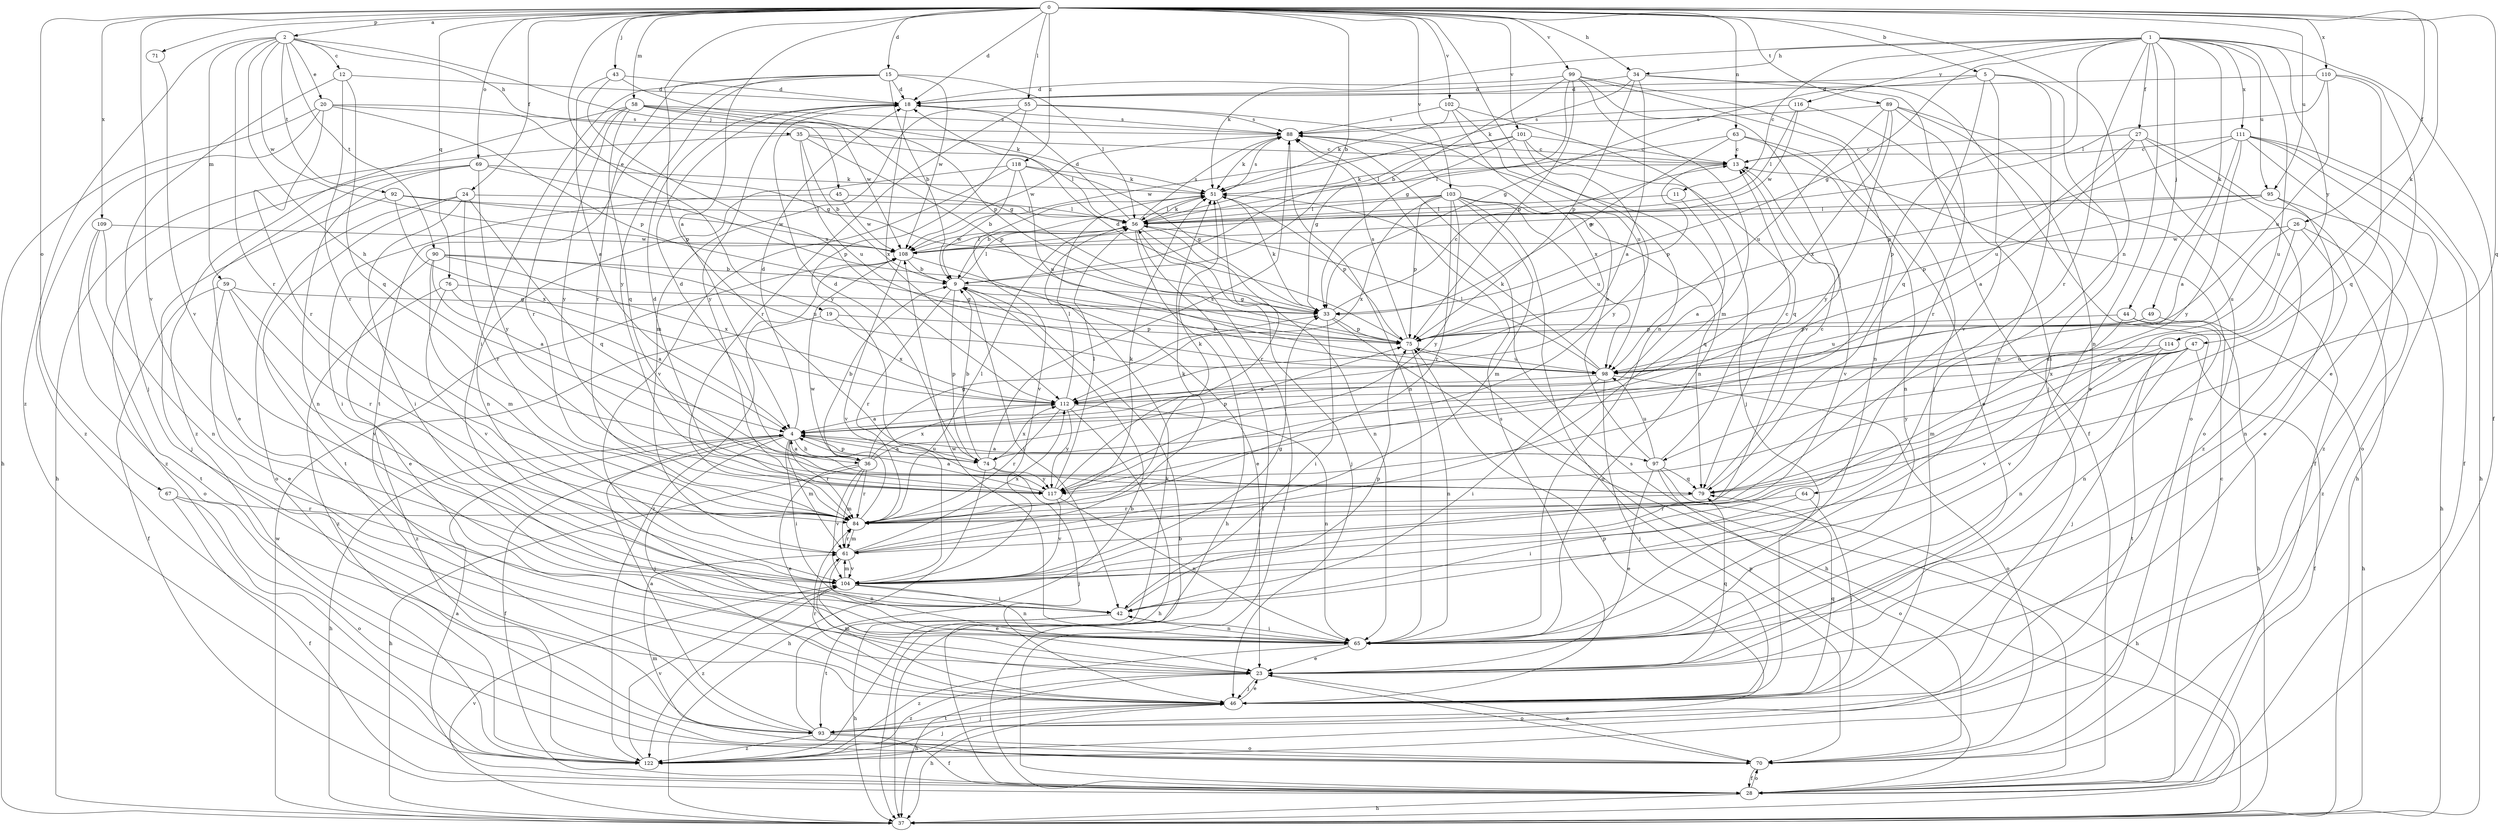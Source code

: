 strict digraph  {
0;
1;
2;
4;
5;
9;
11;
12;
13;
15;
18;
19;
20;
23;
24;
26;
27;
28;
33;
34;
35;
36;
37;
42;
43;
44;
45;
46;
47;
49;
51;
55;
56;
58;
59;
61;
63;
64;
65;
67;
69;
70;
71;
74;
75;
76;
79;
84;
88;
89;
90;
92;
93;
95;
97;
98;
99;
101;
102;
103;
104;
108;
109;
110;
111;
112;
114;
116;
117;
118;
122;
0 -> 2  [label=a];
0 -> 4  [label=a];
0 -> 5  [label=b];
0 -> 9  [label=b];
0 -> 15  [label=d];
0 -> 18  [label=d];
0 -> 19  [label=e];
0 -> 24  [label=f];
0 -> 26  [label=f];
0 -> 34  [label=h];
0 -> 43  [label=j];
0 -> 47  [label=k];
0 -> 55  [label=l];
0 -> 58  [label=m];
0 -> 63  [label=n];
0 -> 64  [label=n];
0 -> 65  [label=n];
0 -> 67  [label=o];
0 -> 69  [label=o];
0 -> 71  [label=p];
0 -> 74  [label=p];
0 -> 76  [label=q];
0 -> 79  [label=q];
0 -> 89  [label=t];
0 -> 95  [label=u];
0 -> 99  [label=v];
0 -> 101  [label=v];
0 -> 102  [label=v];
0 -> 103  [label=v];
0 -> 104  [label=v];
0 -> 109  [label=x];
0 -> 110  [label=x];
0 -> 118  [label=z];
1 -> 11  [label=c];
1 -> 27  [label=f];
1 -> 28  [label=f];
1 -> 33  [label=g];
1 -> 34  [label=h];
1 -> 44  [label=j];
1 -> 49  [label=k];
1 -> 51  [label=k];
1 -> 65  [label=n];
1 -> 74  [label=p];
1 -> 84  [label=r];
1 -> 95  [label=u];
1 -> 97  [label=u];
1 -> 111  [label=x];
1 -> 114  [label=y];
1 -> 116  [label=y];
2 -> 12  [label=c];
2 -> 20  [label=e];
2 -> 35  [label=h];
2 -> 36  [label=h];
2 -> 45  [label=j];
2 -> 59  [label=m];
2 -> 84  [label=r];
2 -> 90  [label=t];
2 -> 92  [label=t];
2 -> 108  [label=w];
2 -> 122  [label=z];
4 -> 18  [label=d];
4 -> 28  [label=f];
4 -> 36  [label=h];
4 -> 37  [label=h];
4 -> 42  [label=i];
4 -> 46  [label=j];
4 -> 61  [label=m];
4 -> 74  [label=p];
4 -> 84  [label=r];
4 -> 97  [label=u];
5 -> 18  [label=d];
5 -> 33  [label=g];
5 -> 46  [label=j];
5 -> 65  [label=n];
5 -> 79  [label=q];
5 -> 104  [label=v];
9 -> 33  [label=g];
9 -> 42  [label=i];
9 -> 56  [label=l];
9 -> 74  [label=p];
9 -> 84  [label=r];
11 -> 4  [label=a];
11 -> 56  [label=l];
12 -> 18  [label=d];
12 -> 46  [label=j];
12 -> 79  [label=q];
12 -> 84  [label=r];
13 -> 51  [label=k];
13 -> 75  [label=p];
13 -> 104  [label=v];
15 -> 9  [label=b];
15 -> 18  [label=d];
15 -> 42  [label=i];
15 -> 56  [label=l];
15 -> 84  [label=r];
15 -> 93  [label=t];
15 -> 108  [label=w];
15 -> 117  [label=y];
18 -> 88  [label=s];
18 -> 112  [label=x];
18 -> 117  [label=y];
19 -> 75  [label=p];
19 -> 112  [label=x];
19 -> 122  [label=z];
20 -> 33  [label=g];
20 -> 37  [label=h];
20 -> 75  [label=p];
20 -> 84  [label=r];
20 -> 88  [label=s];
20 -> 122  [label=z];
23 -> 37  [label=h];
23 -> 46  [label=j];
23 -> 70  [label=o];
23 -> 79  [label=q];
23 -> 122  [label=z];
24 -> 42  [label=i];
24 -> 56  [label=l];
24 -> 70  [label=o];
24 -> 79  [label=q];
24 -> 84  [label=r];
24 -> 93  [label=t];
26 -> 65  [label=n];
26 -> 79  [label=q];
26 -> 98  [label=u];
26 -> 108  [label=w];
26 -> 122  [label=z];
27 -> 4  [label=a];
27 -> 13  [label=c];
27 -> 28  [label=f];
27 -> 37  [label=h];
27 -> 98  [label=u];
27 -> 122  [label=z];
28 -> 4  [label=a];
28 -> 9  [label=b];
28 -> 13  [label=c];
28 -> 37  [label=h];
28 -> 56  [label=l];
28 -> 70  [label=o];
28 -> 75  [label=p];
28 -> 88  [label=s];
33 -> 13  [label=c];
33 -> 37  [label=h];
33 -> 42  [label=i];
33 -> 51  [label=k];
33 -> 75  [label=p];
34 -> 4  [label=a];
34 -> 18  [label=d];
34 -> 28  [label=f];
34 -> 51  [label=k];
34 -> 70  [label=o];
34 -> 75  [label=p];
35 -> 9  [label=b];
35 -> 13  [label=c];
35 -> 37  [label=h];
35 -> 56  [label=l];
35 -> 75  [label=p];
35 -> 98  [label=u];
36 -> 4  [label=a];
36 -> 9  [label=b];
36 -> 18  [label=d];
36 -> 23  [label=e];
36 -> 33  [label=g];
36 -> 37  [label=h];
36 -> 61  [label=m];
36 -> 75  [label=p];
36 -> 84  [label=r];
36 -> 104  [label=v];
36 -> 112  [label=x];
37 -> 104  [label=v];
37 -> 108  [label=w];
42 -> 37  [label=h];
42 -> 65  [label=n];
42 -> 75  [label=p];
42 -> 93  [label=t];
43 -> 4  [label=a];
43 -> 18  [label=d];
43 -> 75  [label=p];
43 -> 112  [label=x];
44 -> 37  [label=h];
44 -> 61  [label=m];
44 -> 65  [label=n];
44 -> 75  [label=p];
45 -> 42  [label=i];
45 -> 56  [label=l];
45 -> 108  [label=w];
46 -> 23  [label=e];
46 -> 37  [label=h];
46 -> 61  [label=m];
46 -> 79  [label=q];
46 -> 84  [label=r];
46 -> 88  [label=s];
46 -> 93  [label=t];
47 -> 28  [label=f];
47 -> 46  [label=j];
47 -> 65  [label=n];
47 -> 98  [label=u];
47 -> 104  [label=v];
47 -> 112  [label=x];
47 -> 117  [label=y];
49 -> 37  [label=h];
49 -> 75  [label=p];
49 -> 98  [label=u];
51 -> 56  [label=l];
51 -> 75  [label=p];
51 -> 84  [label=r];
51 -> 88  [label=s];
51 -> 104  [label=v];
55 -> 61  [label=m];
55 -> 84  [label=r];
55 -> 88  [label=s];
55 -> 98  [label=u];
55 -> 117  [label=y];
56 -> 18  [label=d];
56 -> 28  [label=f];
56 -> 37  [label=h];
56 -> 46  [label=j];
56 -> 51  [label=k];
56 -> 65  [label=n];
56 -> 88  [label=s];
56 -> 108  [label=w];
58 -> 33  [label=g];
58 -> 51  [label=k];
58 -> 79  [label=q];
58 -> 84  [label=r];
58 -> 88  [label=s];
58 -> 108  [label=w];
58 -> 117  [label=y];
58 -> 122  [label=z];
59 -> 23  [label=e];
59 -> 28  [label=f];
59 -> 33  [label=g];
59 -> 84  [label=r];
59 -> 104  [label=v];
61 -> 51  [label=k];
61 -> 65  [label=n];
61 -> 84  [label=r];
61 -> 104  [label=v];
61 -> 112  [label=x];
63 -> 13  [label=c];
63 -> 23  [label=e];
63 -> 33  [label=g];
63 -> 56  [label=l];
63 -> 65  [label=n];
64 -> 42  [label=i];
64 -> 46  [label=j];
64 -> 84  [label=r];
65 -> 23  [label=e];
65 -> 42  [label=i];
65 -> 108  [label=w];
65 -> 122  [label=z];
67 -> 28  [label=f];
67 -> 70  [label=o];
67 -> 84  [label=r];
69 -> 23  [label=e];
69 -> 51  [label=k];
69 -> 65  [label=n];
69 -> 75  [label=p];
69 -> 117  [label=y];
69 -> 122  [label=z];
70 -> 23  [label=e];
70 -> 28  [label=f];
70 -> 61  [label=m];
71 -> 104  [label=v];
74 -> 4  [label=a];
74 -> 9  [label=b];
74 -> 18  [label=d];
74 -> 37  [label=h];
74 -> 46  [label=j];
74 -> 88  [label=s];
74 -> 112  [label=x];
74 -> 117  [label=y];
75 -> 18  [label=d];
75 -> 65  [label=n];
75 -> 88  [label=s];
75 -> 98  [label=u];
76 -> 4  [label=a];
76 -> 33  [label=g];
76 -> 104  [label=v];
76 -> 122  [label=z];
79 -> 13  [label=c];
79 -> 84  [label=r];
84 -> 51  [label=k];
84 -> 56  [label=l];
84 -> 61  [label=m];
84 -> 108  [label=w];
88 -> 13  [label=c];
88 -> 51  [label=k];
88 -> 65  [label=n];
88 -> 108  [label=w];
89 -> 23  [label=e];
89 -> 70  [label=o];
89 -> 84  [label=r];
89 -> 88  [label=s];
89 -> 98  [label=u];
89 -> 112  [label=x];
89 -> 117  [label=y];
90 -> 4  [label=a];
90 -> 9  [label=b];
90 -> 23  [label=e];
90 -> 61  [label=m];
90 -> 98  [label=u];
90 -> 112  [label=x];
92 -> 46  [label=j];
92 -> 56  [label=l];
92 -> 108  [label=w];
92 -> 112  [label=x];
93 -> 4  [label=a];
93 -> 9  [label=b];
93 -> 28  [label=f];
93 -> 46  [label=j];
93 -> 70  [label=o];
93 -> 75  [label=p];
93 -> 122  [label=z];
95 -> 23  [label=e];
95 -> 37  [label=h];
95 -> 56  [label=l];
95 -> 75  [label=p];
95 -> 108  [label=w];
97 -> 4  [label=a];
97 -> 13  [label=c];
97 -> 23  [label=e];
97 -> 37  [label=h];
97 -> 70  [label=o];
97 -> 79  [label=q];
97 -> 88  [label=s];
97 -> 98  [label=u];
98 -> 9  [label=b];
98 -> 42  [label=i];
98 -> 46  [label=j];
98 -> 51  [label=k];
98 -> 56  [label=l];
98 -> 70  [label=o];
98 -> 112  [label=x];
99 -> 9  [label=b];
99 -> 18  [label=d];
99 -> 33  [label=g];
99 -> 46  [label=j];
99 -> 61  [label=m];
99 -> 65  [label=n];
99 -> 75  [label=p];
99 -> 104  [label=v];
101 -> 13  [label=c];
101 -> 33  [label=g];
101 -> 56  [label=l];
101 -> 79  [label=q];
101 -> 108  [label=w];
101 -> 117  [label=y];
102 -> 46  [label=j];
102 -> 51  [label=k];
102 -> 65  [label=n];
102 -> 88  [label=s];
102 -> 112  [label=x];
103 -> 9  [label=b];
103 -> 56  [label=l];
103 -> 61  [label=m];
103 -> 70  [label=o];
103 -> 75  [label=p];
103 -> 79  [label=q];
103 -> 84  [label=r];
103 -> 98  [label=u];
103 -> 112  [label=x];
103 -> 117  [label=y];
104 -> 23  [label=e];
104 -> 33  [label=g];
104 -> 42  [label=i];
104 -> 61  [label=m];
104 -> 65  [label=n];
104 -> 122  [label=z];
108 -> 9  [label=b];
108 -> 23  [label=e];
108 -> 56  [label=l];
108 -> 104  [label=v];
108 -> 122  [label=z];
109 -> 65  [label=n];
109 -> 70  [label=o];
109 -> 93  [label=t];
109 -> 108  [label=w];
110 -> 18  [label=d];
110 -> 23  [label=e];
110 -> 56  [label=l];
110 -> 79  [label=q];
110 -> 98  [label=u];
111 -> 4  [label=a];
111 -> 13  [label=c];
111 -> 28  [label=f];
111 -> 37  [label=h];
111 -> 70  [label=o];
111 -> 75  [label=p];
111 -> 117  [label=y];
111 -> 122  [label=z];
112 -> 4  [label=a];
112 -> 37  [label=h];
112 -> 56  [label=l];
112 -> 65  [label=n];
112 -> 84  [label=r];
112 -> 117  [label=y];
114 -> 93  [label=t];
114 -> 98  [label=u];
114 -> 104  [label=v];
116 -> 42  [label=i];
116 -> 56  [label=l];
116 -> 88  [label=s];
116 -> 108  [label=w];
117 -> 4  [label=a];
117 -> 18  [label=d];
117 -> 51  [label=k];
117 -> 56  [label=l];
117 -> 65  [label=n];
117 -> 104  [label=v];
118 -> 9  [label=b];
118 -> 33  [label=g];
118 -> 51  [label=k];
118 -> 65  [label=n];
118 -> 98  [label=u];
118 -> 104  [label=v];
122 -> 46  [label=j];
122 -> 51  [label=k];
122 -> 104  [label=v];
}
